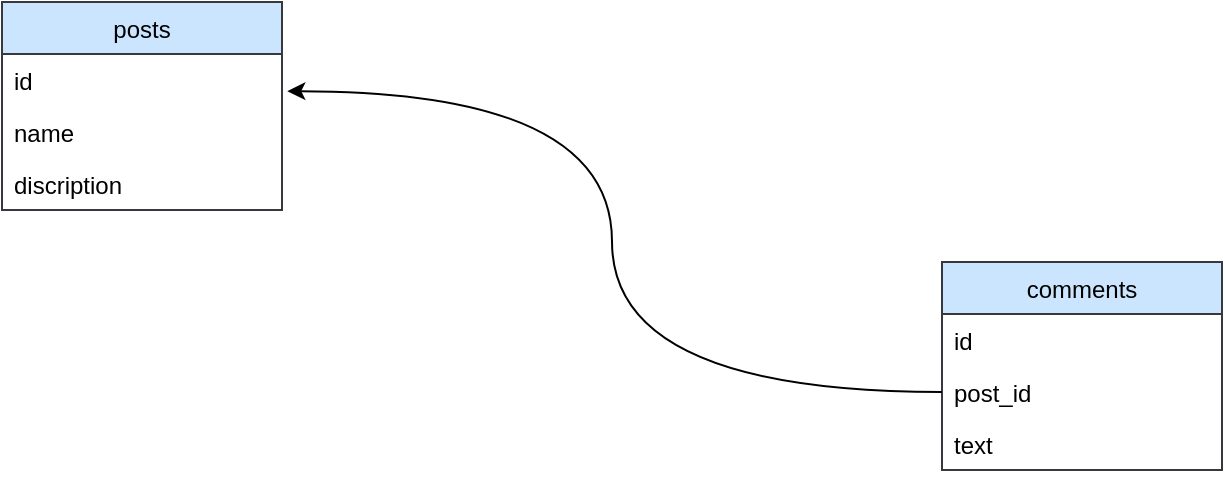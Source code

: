 <mxfile version="20.3.7" type="github">
  <diagram id="GJ1bbqU-lq2QJ37uw505" name="Страница 1">
    <mxGraphModel dx="1085" dy="563" grid="1" gridSize="10" guides="1" tooltips="1" connect="1" arrows="1" fold="1" page="1" pageScale="1" pageWidth="827" pageHeight="1169" math="0" shadow="0">
      <root>
        <mxCell id="0" />
        <mxCell id="1" parent="0" />
        <mxCell id="t5dtyK-Axar67S2ym6Ba-1" value="posts" style="swimlane;fontStyle=0;childLayout=stackLayout;horizontal=1;startSize=26;fillColor=#cce5ff;horizontalStack=0;resizeParent=1;resizeParentMax=0;resizeLast=0;collapsible=1;marginBottom=0;strokeColor=#36393d;" vertex="1" parent="1">
          <mxGeometry x="90" y="30" width="140" height="104" as="geometry" />
        </mxCell>
        <mxCell id="t5dtyK-Axar67S2ym6Ba-2" value="id" style="text;strokeColor=none;fillColor=none;align=left;verticalAlign=top;spacingLeft=4;spacingRight=4;overflow=hidden;rotatable=0;points=[[0,0.5],[1,0.5]];portConstraint=eastwest;" vertex="1" parent="t5dtyK-Axar67S2ym6Ba-1">
          <mxGeometry y="26" width="140" height="26" as="geometry" />
        </mxCell>
        <mxCell id="t5dtyK-Axar67S2ym6Ba-3" value="name" style="text;strokeColor=none;fillColor=none;align=left;verticalAlign=top;spacingLeft=4;spacingRight=4;overflow=hidden;rotatable=0;points=[[0,0.5],[1,0.5]];portConstraint=eastwest;" vertex="1" parent="t5dtyK-Axar67S2ym6Ba-1">
          <mxGeometry y="52" width="140" height="26" as="geometry" />
        </mxCell>
        <mxCell id="t5dtyK-Axar67S2ym6Ba-4" value="discription" style="text;strokeColor=none;fillColor=none;align=left;verticalAlign=top;spacingLeft=4;spacingRight=4;overflow=hidden;rotatable=0;points=[[0,0.5],[1,0.5]];portConstraint=eastwest;" vertex="1" parent="t5dtyK-Axar67S2ym6Ba-1">
          <mxGeometry y="78" width="140" height="26" as="geometry" />
        </mxCell>
        <mxCell id="t5dtyK-Axar67S2ym6Ba-5" value="comments" style="swimlane;fontStyle=0;childLayout=stackLayout;horizontal=1;startSize=26;fillColor=#cce5ff;horizontalStack=0;resizeParent=1;resizeParentMax=0;resizeLast=0;collapsible=1;marginBottom=0;strokeColor=#36393d;" vertex="1" parent="1">
          <mxGeometry x="560" y="160" width="140" height="104" as="geometry" />
        </mxCell>
        <mxCell id="t5dtyK-Axar67S2ym6Ba-6" value="id" style="text;strokeColor=none;fillColor=none;align=left;verticalAlign=top;spacingLeft=4;spacingRight=4;overflow=hidden;rotatable=0;points=[[0,0.5],[1,0.5]];portConstraint=eastwest;" vertex="1" parent="t5dtyK-Axar67S2ym6Ba-5">
          <mxGeometry y="26" width="140" height="26" as="geometry" />
        </mxCell>
        <mxCell id="t5dtyK-Axar67S2ym6Ba-7" value="post_id" style="text;strokeColor=none;fillColor=none;align=left;verticalAlign=top;spacingLeft=4;spacingRight=4;overflow=hidden;rotatable=0;points=[[0,0.5],[1,0.5]];portConstraint=eastwest;" vertex="1" parent="t5dtyK-Axar67S2ym6Ba-5">
          <mxGeometry y="52" width="140" height="26" as="geometry" />
        </mxCell>
        <mxCell id="t5dtyK-Axar67S2ym6Ba-8" value="text" style="text;strokeColor=none;fillColor=none;align=left;verticalAlign=top;spacingLeft=4;spacingRight=4;overflow=hidden;rotatable=0;points=[[0,0.5],[1,0.5]];portConstraint=eastwest;" vertex="1" parent="t5dtyK-Axar67S2ym6Ba-5">
          <mxGeometry y="78" width="140" height="26" as="geometry" />
        </mxCell>
        <mxCell id="t5dtyK-Axar67S2ym6Ba-9" value="" style="edgeStyle=orthogonalEdgeStyle;rounded=0;orthogonalLoop=1;jettySize=auto;html=1;exitX=0;exitY=0.5;exitDx=0;exitDy=0;entryX=1.019;entryY=0.714;entryDx=0;entryDy=0;entryPerimeter=0;curved=1;" edge="1" parent="1" source="t5dtyK-Axar67S2ym6Ba-7" target="t5dtyK-Axar67S2ym6Ba-2">
          <mxGeometry relative="1" as="geometry" />
        </mxCell>
      </root>
    </mxGraphModel>
  </diagram>
</mxfile>
